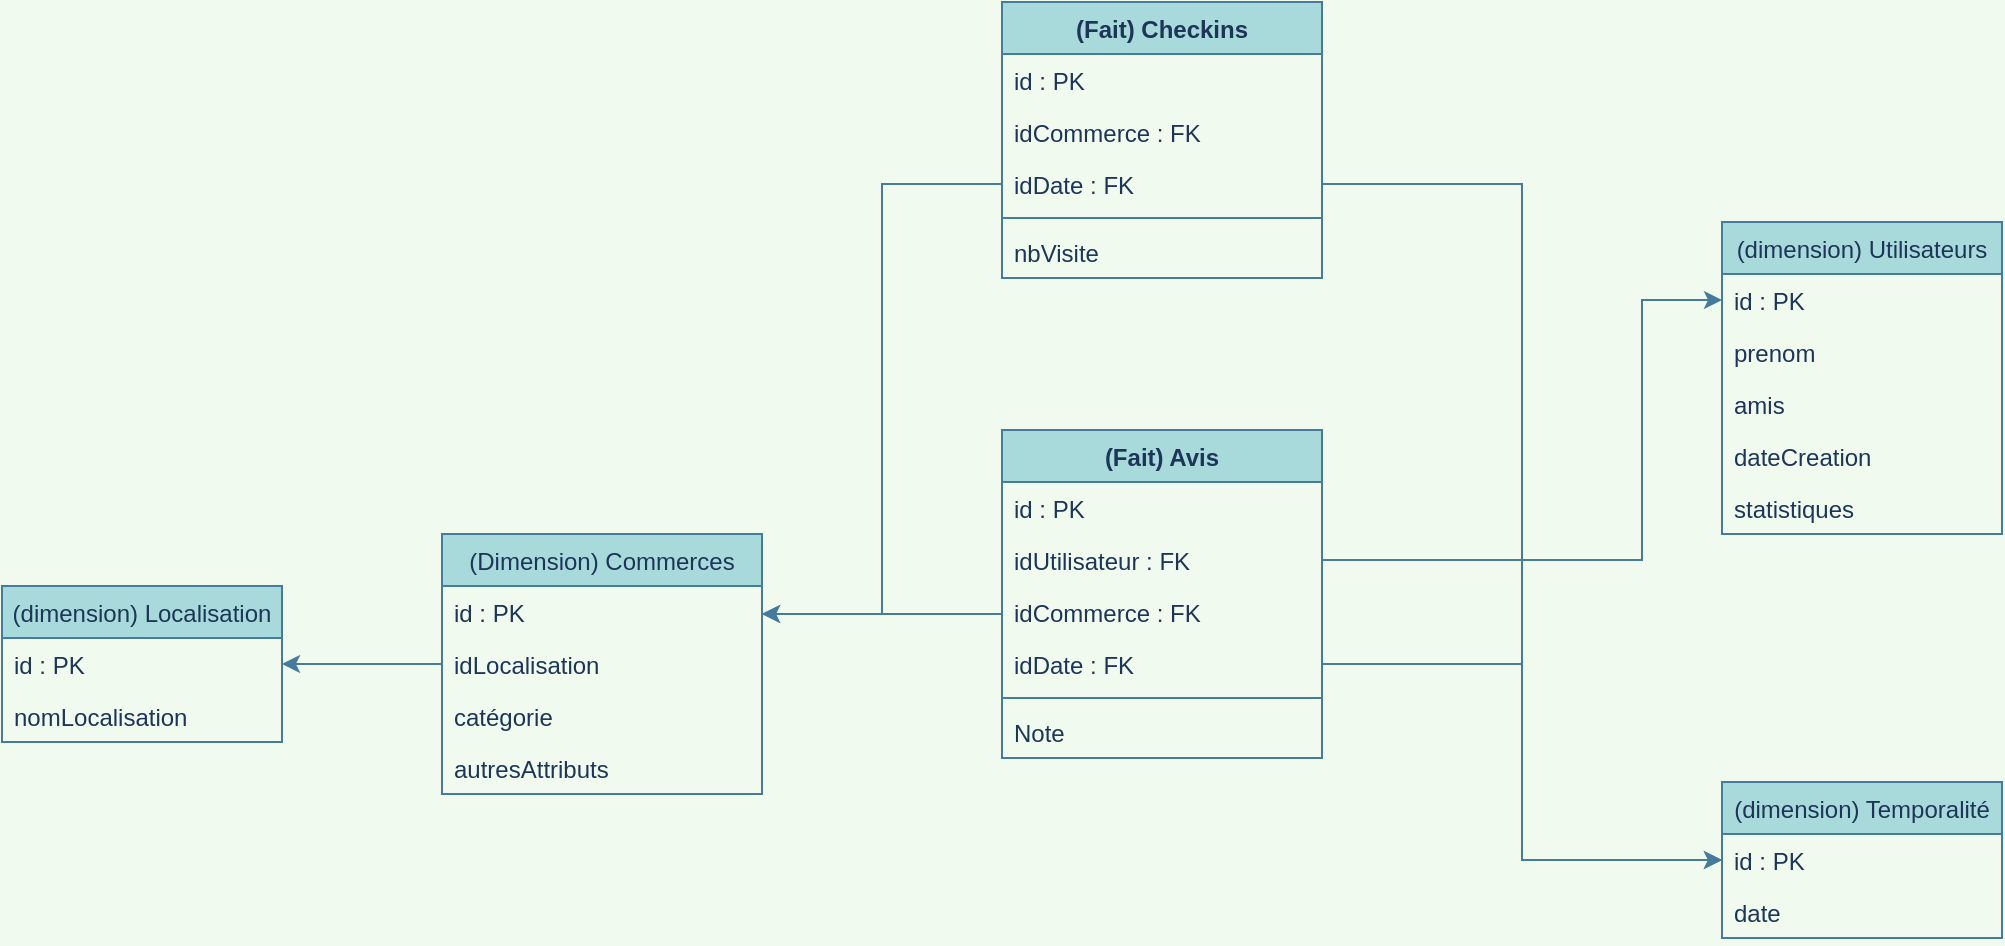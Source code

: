<mxfile version="20.5.3" type="embed"><diagram id="du_DZZ9CFMzZslSAI9vT" name="Page-1"><mxGraphModel dx="2182" dy="225" grid="1" gridSize="10" guides="1" tooltips="1" connect="1" arrows="1" fold="1" page="1" pageScale="1" pageWidth="827" pageHeight="1169" background="#F1FAEE" math="0" shadow="0"><root><mxCell id="0"/><mxCell id="1" parent="0"/><mxCell id="dvN9DbvPJK4XcVbZUU45-40" style="edgeStyle=orthogonalEdgeStyle;rounded=0;orthogonalLoop=1;jettySize=auto;html=1;entryX=1;entryY=0.5;entryDx=0;entryDy=0;labelBackgroundColor=#F1FAEE;strokeColor=#457B9D;fontColor=#1D3557;" parent="1" source="dvN9DbvPJK4XcVbZUU45-19" target="dvN9DbvPJK4XcVbZUU45-23" edge="1"><mxGeometry relative="1" as="geometry"/></mxCell><mxCell id="dvN9DbvPJK4XcVbZUU45-19" value="(Dimension) Commerces" style="swimlane;fontStyle=0;childLayout=stackLayout;horizontal=1;startSize=26;fillColor=#A8DADC;horizontalStack=0;resizeParent=1;resizeParentMax=0;resizeLast=0;collapsible=1;marginBottom=0;strokeColor=#457B9D;fontColor=#1D3557;" parent="1" vertex="1"><mxGeometry x="40" y="516" width="160" height="130" as="geometry"/></mxCell><mxCell id="dvN9DbvPJK4XcVbZUU45-50" value="id : PK" style="text;strokeColor=none;fillColor=none;align=left;verticalAlign=top;spacingLeft=4;spacingRight=4;overflow=hidden;rotatable=0;points=[[0,0.5],[1,0.5]];portConstraint=eastwest;fontColor=#1D3557;" parent="dvN9DbvPJK4XcVbZUU45-19" vertex="1"><mxGeometry y="26" width="160" height="26" as="geometry"/></mxCell><mxCell id="dvN9DbvPJK4XcVbZUU45-22" value="idLocalisation" style="text;strokeColor=none;fillColor=none;align=left;verticalAlign=top;spacingLeft=4;spacingRight=4;overflow=hidden;rotatable=0;points=[[0,0.5],[1,0.5]];portConstraint=eastwest;fontColor=#1D3557;" parent="dvN9DbvPJK4XcVbZUU45-19" vertex="1"><mxGeometry y="52" width="160" height="26" as="geometry"/></mxCell><mxCell id="dvN9DbvPJK4XcVbZUU45-49" value="catégorie" style="text;strokeColor=none;fillColor=none;align=left;verticalAlign=top;spacingLeft=4;spacingRight=4;overflow=hidden;rotatable=0;points=[[0,0.5],[1,0.5]];portConstraint=eastwest;fontColor=#1D3557;" parent="dvN9DbvPJK4XcVbZUU45-19" vertex="1"><mxGeometry y="78" width="160" height="26" as="geometry"/></mxCell><mxCell id="dvN9DbvPJK4XcVbZUU45-51" value="autresAttributs" style="text;strokeColor=none;fillColor=none;align=left;verticalAlign=top;spacingLeft=4;spacingRight=4;overflow=hidden;rotatable=0;points=[[0,0.5],[1,0.5]];portConstraint=eastwest;fontColor=#1D3557;" parent="dvN9DbvPJK4XcVbZUU45-19" vertex="1"><mxGeometry y="104" width="160" height="26" as="geometry"/></mxCell><mxCell id="dvN9DbvPJK4XcVbZUU45-23" value="(dimension) Localisation" style="swimlane;fontStyle=0;childLayout=stackLayout;horizontal=1;startSize=26;fillColor=#A8DADC;horizontalStack=0;resizeParent=1;resizeParentMax=0;resizeLast=0;collapsible=1;marginBottom=0;strokeColor=#457B9D;fontColor=#1D3557;" parent="1" vertex="1"><mxGeometry x="-180" y="542" width="140" height="78" as="geometry"/></mxCell><mxCell id="dvN9DbvPJK4XcVbZUU45-26" value="id : PK" style="text;strokeColor=none;fillColor=none;align=left;verticalAlign=top;spacingLeft=4;spacingRight=4;overflow=hidden;rotatable=0;points=[[0,0.5],[1,0.5]];portConstraint=eastwest;fontColor=#1D3557;" parent="dvN9DbvPJK4XcVbZUU45-23" vertex="1"><mxGeometry y="26" width="140" height="26" as="geometry"/></mxCell><mxCell id="TTpY-0HQ-mND78AJCY86-15" value="nomLocalisation" style="text;strokeColor=none;fillColor=none;align=left;verticalAlign=top;spacingLeft=4;spacingRight=4;overflow=hidden;rotatable=0;points=[[0,0.5],[1,0.5]];portConstraint=eastwest;fontColor=#1D3557;" parent="dvN9DbvPJK4XcVbZUU45-23" vertex="1"><mxGeometry y="52" width="140" height="26" as="geometry"/></mxCell><mxCell id="dvN9DbvPJK4XcVbZUU45-27" value="(dimension) Temporalité" style="swimlane;fontStyle=0;childLayout=stackLayout;horizontal=1;startSize=26;fillColor=#A8DADC;horizontalStack=0;resizeParent=1;resizeParentMax=0;resizeLast=0;collapsible=1;marginBottom=0;strokeColor=#457B9D;fontColor=#1D3557;" parent="1" vertex="1"><mxGeometry x="680" y="640" width="140" height="78" as="geometry"/></mxCell><mxCell id="dvN9DbvPJK4XcVbZUU45-30" value="id : PK" style="text;strokeColor=none;fillColor=none;align=left;verticalAlign=top;spacingLeft=4;spacingRight=4;overflow=hidden;rotatable=0;points=[[0,0.5],[1,0.5]];portConstraint=eastwest;fontColor=#1D3557;" parent="dvN9DbvPJK4XcVbZUU45-27" vertex="1"><mxGeometry y="26" width="140" height="26" as="geometry"/></mxCell><mxCell id="TTpY-0HQ-mND78AJCY86-68" value="date" style="text;strokeColor=none;fillColor=none;align=left;verticalAlign=top;spacingLeft=4;spacingRight=4;overflow=hidden;rotatable=0;points=[[0,0.5],[1,0.5]];portConstraint=eastwest;fontColor=#1D3557;" parent="dvN9DbvPJK4XcVbZUU45-27" vertex="1"><mxGeometry y="52" width="140" height="26" as="geometry"/></mxCell><mxCell id="dvN9DbvPJK4XcVbZUU45-31" value="(dimension) Utilisateurs" style="swimlane;fontStyle=0;childLayout=stackLayout;horizontal=1;startSize=26;fillColor=#A8DADC;horizontalStack=0;resizeParent=1;resizeParentMax=0;resizeLast=0;collapsible=1;marginBottom=0;strokeColor=#457B9D;fontColor=#1D3557;" parent="1" vertex="1"><mxGeometry x="680" y="360" width="140" height="156" as="geometry"/></mxCell><mxCell id="dvN9DbvPJK4XcVbZUU45-34" value="id : PK&#10;" style="text;strokeColor=none;fillColor=none;align=left;verticalAlign=top;spacingLeft=4;spacingRight=4;overflow=hidden;rotatable=0;points=[[0,0.5],[1,0.5]];portConstraint=eastwest;fontColor=#1D3557;" parent="dvN9DbvPJK4XcVbZUU45-31" vertex="1"><mxGeometry y="26" width="140" height="26" as="geometry"/></mxCell><mxCell id="TTpY-0HQ-mND78AJCY86-21" value="prenom" style="text;strokeColor=none;fillColor=none;align=left;verticalAlign=top;spacingLeft=4;spacingRight=4;overflow=hidden;rotatable=0;points=[[0,0.5],[1,0.5]];portConstraint=eastwest;fontColor=#1D3557;" parent="dvN9DbvPJK4XcVbZUU45-31" vertex="1"><mxGeometry y="52" width="140" height="26" as="geometry"/></mxCell><mxCell id="TTpY-0HQ-mND78AJCY86-22" value="amis" style="text;strokeColor=none;fillColor=none;align=left;verticalAlign=top;spacingLeft=4;spacingRight=4;overflow=hidden;rotatable=0;points=[[0,0.5],[1,0.5]];portConstraint=eastwest;fontColor=#1D3557;" parent="dvN9DbvPJK4XcVbZUU45-31" vertex="1"><mxGeometry y="78" width="140" height="26" as="geometry"/></mxCell><mxCell id="TTpY-0HQ-mND78AJCY86-23" value="dateCreation" style="text;strokeColor=none;fillColor=none;align=left;verticalAlign=top;spacingLeft=4;spacingRight=4;overflow=hidden;rotatable=0;points=[[0,0.5],[1,0.5]];portConstraint=eastwest;fontColor=#1D3557;" parent="dvN9DbvPJK4XcVbZUU45-31" vertex="1"><mxGeometry y="104" width="140" height="26" as="geometry"/></mxCell><mxCell id="TTpY-0HQ-mND78AJCY86-25" value="statistiques" style="text;strokeColor=none;fillColor=none;align=left;verticalAlign=top;spacingLeft=4;spacingRight=4;overflow=hidden;rotatable=0;points=[[0,0.5],[1,0.5]];portConstraint=eastwest;fontColor=#1D3557;" parent="dvN9DbvPJK4XcVbZUU45-31" vertex="1"><mxGeometry y="130" width="140" height="26" as="geometry"/></mxCell><mxCell id="dvN9DbvPJK4XcVbZUU45-39" style="edgeStyle=orthogonalEdgeStyle;rounded=0;orthogonalLoop=1;jettySize=auto;html=1;exitX=0;exitY=0.5;exitDx=0;exitDy=0;entryX=1;entryY=0.5;entryDx=0;entryDy=0;labelBackgroundColor=#F1FAEE;strokeColor=#457B9D;fontColor=#1D3557;" parent="1" edge="1"><mxGeometry relative="1" as="geometry"><mxPoint x="320" y="556" as="sourcePoint"/><mxPoint x="200" y="556" as="targetPoint"/></mxGeometry></mxCell><mxCell id="TTpY-0HQ-mND78AJCY86-2" value="(Fait) Avis" style="swimlane;fontStyle=1;align=center;verticalAlign=top;childLayout=stackLayout;horizontal=1;startSize=26;horizontalStack=0;resizeParent=1;resizeParentMax=0;resizeLast=0;collapsible=1;marginBottom=0;fillColor=#A8DADC;strokeColor=#457B9D;fontColor=#1D3557;" parent="1" vertex="1"><mxGeometry x="320" y="464" width="160" height="164" as="geometry"/></mxCell><mxCell id="TTpY-0HQ-mND78AJCY86-3" value="id : PK" style="text;strokeColor=none;fillColor=none;align=left;verticalAlign=top;spacingLeft=4;spacingRight=4;overflow=hidden;rotatable=0;points=[[0,0.5],[1,0.5]];portConstraint=eastwest;fontColor=#1D3557;" parent="TTpY-0HQ-mND78AJCY86-2" vertex="1"><mxGeometry y="26" width="160" height="26" as="geometry"/></mxCell><mxCell id="TTpY-0HQ-mND78AJCY86-5" value="idUtilisateur : FK" style="text;strokeColor=none;fillColor=none;align=left;verticalAlign=top;spacingLeft=4;spacingRight=4;overflow=hidden;rotatable=0;points=[[0,0.5],[1,0.5]];portConstraint=eastwest;fontColor=#1D3557;" parent="TTpY-0HQ-mND78AJCY86-2" vertex="1"><mxGeometry y="52" width="160" height="26" as="geometry"/></mxCell><mxCell id="TTpY-0HQ-mND78AJCY86-6" value="idCommerce : FK" style="text;strokeColor=none;fillColor=none;align=left;verticalAlign=top;spacingLeft=4;spacingRight=4;overflow=hidden;rotatable=0;points=[[0,0.5],[1,0.5]];portConstraint=eastwest;fontColor=#1D3557;" parent="TTpY-0HQ-mND78AJCY86-2" vertex="1"><mxGeometry y="78" width="160" height="26" as="geometry"/></mxCell><mxCell id="TTpY-0HQ-mND78AJCY86-17" value="idDate : FK" style="text;strokeColor=none;fillColor=none;align=left;verticalAlign=top;spacingLeft=4;spacingRight=4;overflow=hidden;rotatable=0;points=[[0,0.5],[1,0.5]];portConstraint=eastwest;fontColor=#1D3557;" parent="TTpY-0HQ-mND78AJCY86-2" vertex="1"><mxGeometry y="104" width="160" height="26" as="geometry"/></mxCell><mxCell id="TTpY-0HQ-mND78AJCY86-4" value="" style="line;strokeWidth=1;fillColor=none;align=left;verticalAlign=middle;spacingTop=-1;spacingLeft=3;spacingRight=3;rotatable=0;labelPosition=right;points=[];portConstraint=eastwest;strokeColor=#457B9D;labelBackgroundColor=#F1FAEE;fontColor=#1D3557;" parent="TTpY-0HQ-mND78AJCY86-2" vertex="1"><mxGeometry y="130" width="160" height="8" as="geometry"/></mxCell><mxCell id="TTpY-0HQ-mND78AJCY86-7" value="Note" style="text;strokeColor=none;fillColor=none;align=left;verticalAlign=top;spacingLeft=4;spacingRight=4;overflow=hidden;rotatable=0;points=[[0,0.5],[1,0.5]];portConstraint=eastwest;fontColor=#1D3557;" parent="TTpY-0HQ-mND78AJCY86-2" vertex="1"><mxGeometry y="138" width="160" height="26" as="geometry"/></mxCell><mxCell id="TTpY-0HQ-mND78AJCY86-18" style="edgeStyle=orthogonalEdgeStyle;rounded=0;orthogonalLoop=1;jettySize=auto;html=1;entryX=0;entryY=0.5;entryDx=0;entryDy=0;labelBackgroundColor=#F1FAEE;strokeColor=#457B9D;fontColor=#1D3557;" parent="1" source="TTpY-0HQ-mND78AJCY86-17" target="dvN9DbvPJK4XcVbZUU45-30" edge="1"><mxGeometry relative="1" as="geometry"/></mxCell><mxCell id="TTpY-0HQ-mND78AJCY86-29" value="(Fait) Checkins" style="swimlane;fontStyle=1;align=center;verticalAlign=top;childLayout=stackLayout;horizontal=1;startSize=26;horizontalStack=0;resizeParent=1;resizeParentMax=0;resizeLast=0;collapsible=1;marginBottom=0;fillColor=#A8DADC;strokeColor=#457B9D;fontColor=#1D3557;" parent="1" vertex="1"><mxGeometry x="320" y="250" width="160" height="138" as="geometry"/></mxCell><mxCell id="TTpY-0HQ-mND78AJCY86-30" value="id : PK" style="text;strokeColor=none;fillColor=none;align=left;verticalAlign=top;spacingLeft=4;spacingRight=4;overflow=hidden;rotatable=0;points=[[0,0.5],[1,0.5]];portConstraint=eastwest;fontColor=#1D3557;" parent="TTpY-0HQ-mND78AJCY86-29" vertex="1"><mxGeometry y="26" width="160" height="26" as="geometry"/></mxCell><mxCell id="TTpY-0HQ-mND78AJCY86-56" value="idCommerce : FK" style="text;strokeColor=none;fillColor=none;align=left;verticalAlign=top;spacingLeft=4;spacingRight=4;overflow=hidden;rotatable=0;points=[[0,0.5],[1,0.5]];portConstraint=eastwest;fontColor=#1D3557;" parent="TTpY-0HQ-mND78AJCY86-29" vertex="1"><mxGeometry y="52" width="160" height="26" as="geometry"/></mxCell><mxCell id="TTpY-0HQ-mND78AJCY86-45" value="idDate : FK" style="text;strokeColor=none;fillColor=none;align=left;verticalAlign=top;spacingLeft=4;spacingRight=4;overflow=hidden;rotatable=0;points=[[0,0.5],[1,0.5]];portConstraint=eastwest;fontColor=#1D3557;" parent="TTpY-0HQ-mND78AJCY86-29" vertex="1"><mxGeometry y="78" width="160" height="26" as="geometry"/></mxCell><mxCell id="TTpY-0HQ-mND78AJCY86-34" value="" style="line;strokeWidth=1;fillColor=none;align=left;verticalAlign=middle;spacingTop=-1;spacingLeft=3;spacingRight=3;rotatable=0;labelPosition=right;points=[];portConstraint=eastwest;strokeColor=#457B9D;labelBackgroundColor=#F1FAEE;fontColor=#1D3557;" parent="TTpY-0HQ-mND78AJCY86-29" vertex="1"><mxGeometry y="104" width="160" height="8" as="geometry"/></mxCell><mxCell id="TTpY-0HQ-mND78AJCY86-43" value="nbVisite" style="text;strokeColor=none;fillColor=none;align=left;verticalAlign=top;spacingLeft=4;spacingRight=4;overflow=hidden;rotatable=0;points=[[0,0.5],[1,0.5]];portConstraint=eastwest;fontColor=#1D3557;" parent="TTpY-0HQ-mND78AJCY86-29" vertex="1"><mxGeometry y="112" width="160" height="26" as="geometry"/></mxCell><mxCell id="TTpY-0HQ-mND78AJCY86-46" style="edgeStyle=orthogonalEdgeStyle;rounded=0;orthogonalLoop=1;jettySize=auto;html=1;entryX=1;entryY=0.5;entryDx=0;entryDy=0;exitX=0;exitY=0.5;exitDx=0;exitDy=0;labelBackgroundColor=#F1FAEE;strokeColor=#457B9D;fontColor=#1D3557;" parent="1" edge="1"><mxGeometry relative="1" as="geometry"><mxPoint x="320" y="342" as="sourcePoint"/><mxPoint x="200" y="556" as="targetPoint"/><Array as="points"><mxPoint x="260" y="341"/><mxPoint x="260" y="556"/></Array></mxGeometry></mxCell><mxCell id="TTpY-0HQ-mND78AJCY86-59" style="edgeStyle=orthogonalEdgeStyle;rounded=0;orthogonalLoop=1;jettySize=auto;html=1;exitX=1;exitY=0.5;exitDx=0;exitDy=0;entryX=0;entryY=0.5;entryDx=0;entryDy=0;labelBackgroundColor=#F1FAEE;strokeColor=#457B9D;fontColor=#1D3557;" parent="1" source="TTpY-0HQ-mND78AJCY86-45" target="dvN9DbvPJK4XcVbZUU45-30" edge="1"><mxGeometry relative="1" as="geometry"/></mxCell><mxCell id="TTpY-0HQ-mND78AJCY86-67" style="edgeStyle=orthogonalEdgeStyle;rounded=0;orthogonalLoop=1;jettySize=auto;html=1;entryX=0;entryY=0.5;entryDx=0;entryDy=0;labelBackgroundColor=#F1FAEE;strokeColor=#457B9D;fontColor=#1D3557;" parent="1" source="TTpY-0HQ-mND78AJCY86-5" target="dvN9DbvPJK4XcVbZUU45-34" edge="1"><mxGeometry relative="1" as="geometry"><Array as="points"><mxPoint x="640" y="529"/><mxPoint x="640" y="399"/></Array></mxGeometry></mxCell></root></mxGraphModel></diagram></mxfile>